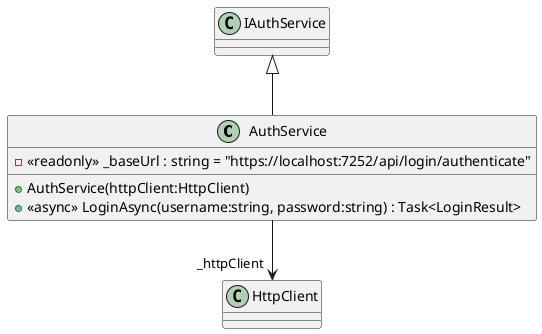@startuml
class AuthService {
    - <<readonly>> _baseUrl : string = "https://localhost:7252/api/login/authenticate"
    + AuthService(httpClient:HttpClient)
    + <<async>> LoginAsync(username:string, password:string) : Task<LoginResult>
}
IAuthService <|-- AuthService
AuthService --> "_httpClient" HttpClient
@enduml
